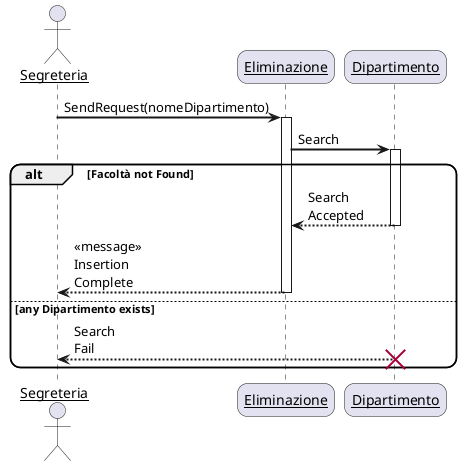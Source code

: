 @startuml
skinparam sequenceArrowThickness 2
skinparam roundcorner 20
skinparam maxmessagesize 60
skinparam sequenceParticipant underline

actor Segreteria
participant "Eliminazione" as A
participant "Dipartimento" as B

Segreteria -> A: SendRequest(nomeDipartimento)
activate A

A -> B: Search
activate B


alt Facoltà not Found

    B --> A: Search Accepted
    deactivate B
        
    A --> Segreteria: <<message>> Insertion Complete
    deactivate A
        
else any Dipartimento exists

    B --> Segreteria: Search Fail
    destroy B
    
end

@enduml
